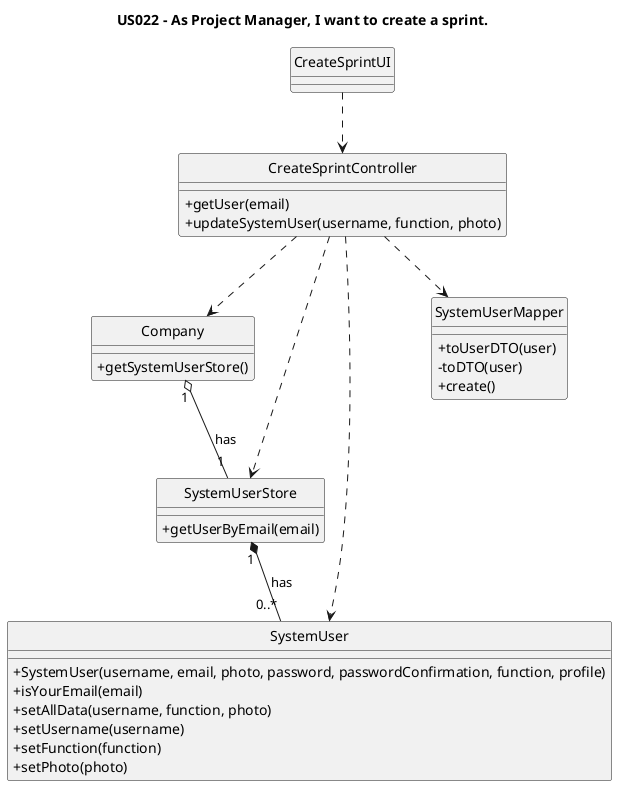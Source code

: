 @startuml

hide circle
skinparam classAttributeIconSize 0

title US022 - As Project Manager, I want to create a sprint.

class CreateSprintUI {
}

class CreateSprintController {
+getUser(email)
+updateSystemUser(username, function, photo)
}

class Company {
+getSystemUserStore()
}

class SystemUserStore {
+getUserByEmail(email)
}


class SystemUser {
+SystemUser(username, email, photo, password, passwordConfirmation, function, profile)
+isYourEmail(email)
+setAllData(username, function, photo)
+setUsername(username)
+setFunction(function)
+setPhoto(photo)
}


class SystemUserMapper {
+toUserDTO(user)
-toDTO(user)
+create()
}


CreateSprintUI ..> CreateSprintController

CreateSprintController ..> Company
CreateSprintController ..> SystemUserStore
CreateSprintController ..> SystemUser
CreateSprintController ..> SystemUserMapper


Company "1" o-- "1" SystemUserStore: has
SystemUserStore "1" *-- "0..*" SystemUser: has


@enduml